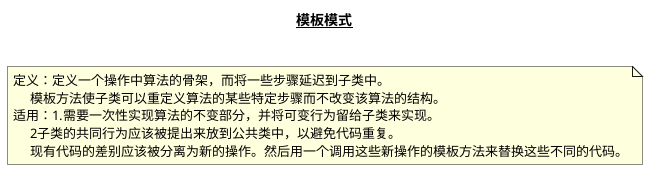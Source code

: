 @startuml
title __**模板模式**__\n

note as N1
定义：定义一个操作中算法的骨架，而将一些步骤延迟到子类中。
     模板方法使子类可以重定义算法的某些特定步骤而不改变该算法的结构。
适用：1.需要一次性实现算法的不变部分，并将可变行为留给子类来实现。
     2子类的共同行为应该被提出来放到公共类中，以避免代码重复。
     现有代码的差别应该被分离为新的操作。然后用一个调用这些新操作的模板方法来替换这些不同的代码。
end note

newpage

class Client
class AbstractClass {
+ templateMethod()
# {abstract} primitiveOperation1()
# {abstract} primitiveOperation2()
}
class ConcreteClass {
# primitiveOperation1()
# primitiveOperation2()
}

Client o-right-> AbstractClass
ConcreteClass -up-|> AbstractClass

note as acn
templateMethod调用自身的primitiveOperation1方法
end note
AbstractClass -right-> acn

@enduml